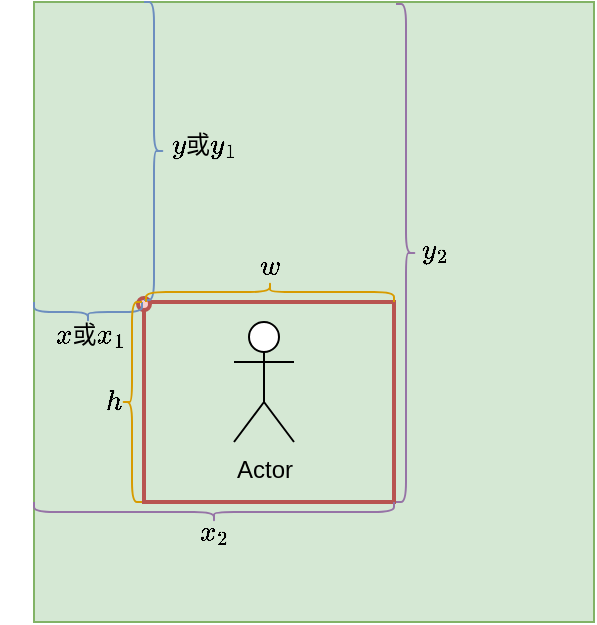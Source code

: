 <mxfile version="20.6.2" type="device"><diagram id="w-W5aa2y8ncNJ41lv2Yx" name="第 1 页"><mxGraphModel dx="447" dy="327" grid="1" gridSize="10" guides="1" tooltips="1" connect="1" arrows="1" fold="1" page="1" pageScale="1" pageWidth="1169" pageHeight="827" math="1" shadow="0"><root><mxCell id="0"/><mxCell id="1" parent="0"/><mxCell id="-4f-X038520G-1uRfkdS-1" value="" style="rounded=0;whiteSpace=wrap;html=1;fillColor=#d5e8d4;strokeColor=#82b366;" vertex="1" parent="1"><mxGeometry x="160" y="110" width="280" height="310" as="geometry"/></mxCell><mxCell id="-4f-X038520G-1uRfkdS-2" value="Actor" style="shape=umlActor;verticalLabelPosition=bottom;verticalAlign=top;html=1;outlineConnect=0;" vertex="1" parent="1"><mxGeometry x="260" y="270" width="30" height="60" as="geometry"/></mxCell><mxCell id="-4f-X038520G-1uRfkdS-9" value="" style="rounded=0;whiteSpace=wrap;html=1;fillColor=none;strokeColor=#b85450;strokeWidth=2;" vertex="1" parent="1"><mxGeometry x="215" y="260" width="125" height="100" as="geometry"/></mxCell><mxCell id="-4f-X038520G-1uRfkdS-13" value="" style="ellipse;whiteSpace=wrap;html=1;aspect=fixed;strokeWidth=2;fillColor=#f8cecc;strokeColor=#b85450;" vertex="1" parent="1"><mxGeometry x="212" y="258" width="6" height="6" as="geometry"/></mxCell><mxCell id="-4f-X038520G-1uRfkdS-14" value="$$w$$" style="text;html=1;align=center;verticalAlign=middle;resizable=0;points=[];autosize=1;strokeColor=none;fillColor=none;strokeWidth=2;" vertex="1" parent="1"><mxGeometry x="247.5" y="227" width="60" height="30" as="geometry"/></mxCell><mxCell id="-4f-X038520G-1uRfkdS-15" value="$$h$$" style="text;html=1;align=center;verticalAlign=middle;resizable=0;points=[];autosize=1;strokeColor=none;fillColor=none;strokeWidth=2;" vertex="1" parent="1"><mxGeometry x="170" y="295" width="60" height="30" as="geometry"/></mxCell><mxCell id="-4f-X038520G-1uRfkdS-19" value="$$x或x_1$$" style="text;html=1;align=center;verticalAlign=middle;resizable=0;points=[];autosize=1;strokeColor=none;fillColor=none;strokeWidth=2;" vertex="1" parent="1"><mxGeometry x="143" y="261" width="90" height="30" as="geometry"/></mxCell><mxCell id="-4f-X038520G-1uRfkdS-20" value="$$y或y_1$$" style="text;html=1;align=center;verticalAlign=middle;resizable=0;points=[];autosize=1;strokeColor=none;fillColor=none;strokeWidth=2;" vertex="1" parent="1"><mxGeometry x="200" y="166" width="90" height="30" as="geometry"/></mxCell><mxCell id="-4f-X038520G-1uRfkdS-21" value="" style="shape=curlyBracket;whiteSpace=wrap;html=1;rounded=1;flipH=1;labelPosition=right;verticalLabelPosition=middle;align=left;verticalAlign=middle;strokeWidth=1;fillColor=#dae8fc;direction=south;flipV=1;strokeColor=#6c8ebf;" vertex="1" parent="1"><mxGeometry x="160" y="260" width="54" height="10" as="geometry"/></mxCell><mxCell id="-4f-X038520G-1uRfkdS-22" value="" style="shape=curlyBracket;whiteSpace=wrap;html=1;rounded=1;flipH=1;labelPosition=right;verticalLabelPosition=middle;align=left;verticalAlign=middle;strokeWidth=1;fillColor=#dae8fc;strokeColor=#6c8ebf;" vertex="1" parent="1"><mxGeometry x="215" y="110" width="10" height="149" as="geometry"/></mxCell><mxCell id="-4f-X038520G-1uRfkdS-24" value="" style="shape=curlyBracket;whiteSpace=wrap;html=1;rounded=1;flipH=1;labelPosition=right;verticalLabelPosition=middle;align=left;verticalAlign=middle;strokeWidth=1;fillColor=#ffe6cc;direction=south;strokeColor=#d79b00;" vertex="1" parent="1"><mxGeometry x="216" y="250" width="124" height="10" as="geometry"/></mxCell><mxCell id="-4f-X038520G-1uRfkdS-25" value="" style="shape=curlyBracket;whiteSpace=wrap;html=1;rounded=1;flipH=0;labelPosition=right;verticalLabelPosition=middle;align=left;verticalAlign=middle;strokeWidth=1;fillColor=#ffe6cc;flipV=1;strokeColor=#d79b00;" vertex="1" parent="1"><mxGeometry x="204" y="260" width="10" height="100" as="geometry"/></mxCell><mxCell id="-4f-X038520G-1uRfkdS-26" value="" style="shape=curlyBracket;whiteSpace=wrap;html=1;rounded=1;flipH=1;labelPosition=right;verticalLabelPosition=middle;align=left;verticalAlign=middle;strokeWidth=1;fillColor=#e1d5e7;strokeColor=#9673a6;" vertex="1" parent="1"><mxGeometry x="341" y="111" width="10" height="249" as="geometry"/></mxCell><mxCell id="-4f-X038520G-1uRfkdS-27" value="$$y_2$$" style="text;html=1;align=center;verticalAlign=middle;resizable=0;points=[];autosize=1;strokeColor=none;fillColor=none;strokeWidth=2;" vertex="1" parent="1"><mxGeometry x="325" y="218.5" width="70" height="30" as="geometry"/></mxCell><mxCell id="-4f-X038520G-1uRfkdS-28" value="" style="shape=curlyBracket;whiteSpace=wrap;html=1;rounded=1;flipH=1;labelPosition=right;verticalLabelPosition=middle;align=left;verticalAlign=middle;strokeWidth=1;fillColor=#e1d5e7;direction=south;flipV=1;strokeColor=#9673a6;" vertex="1" parent="1"><mxGeometry x="160" y="360" width="180" height="10" as="geometry"/></mxCell><mxCell id="-4f-X038520G-1uRfkdS-29" value="$$x_2$$" style="text;html=1;align=center;verticalAlign=middle;resizable=0;points=[];autosize=1;strokeColor=none;fillColor=none;strokeWidth=2;" vertex="1" parent="1"><mxGeometry x="215" y="360" width="70" height="30" as="geometry"/></mxCell></root></mxGraphModel></diagram></mxfile>